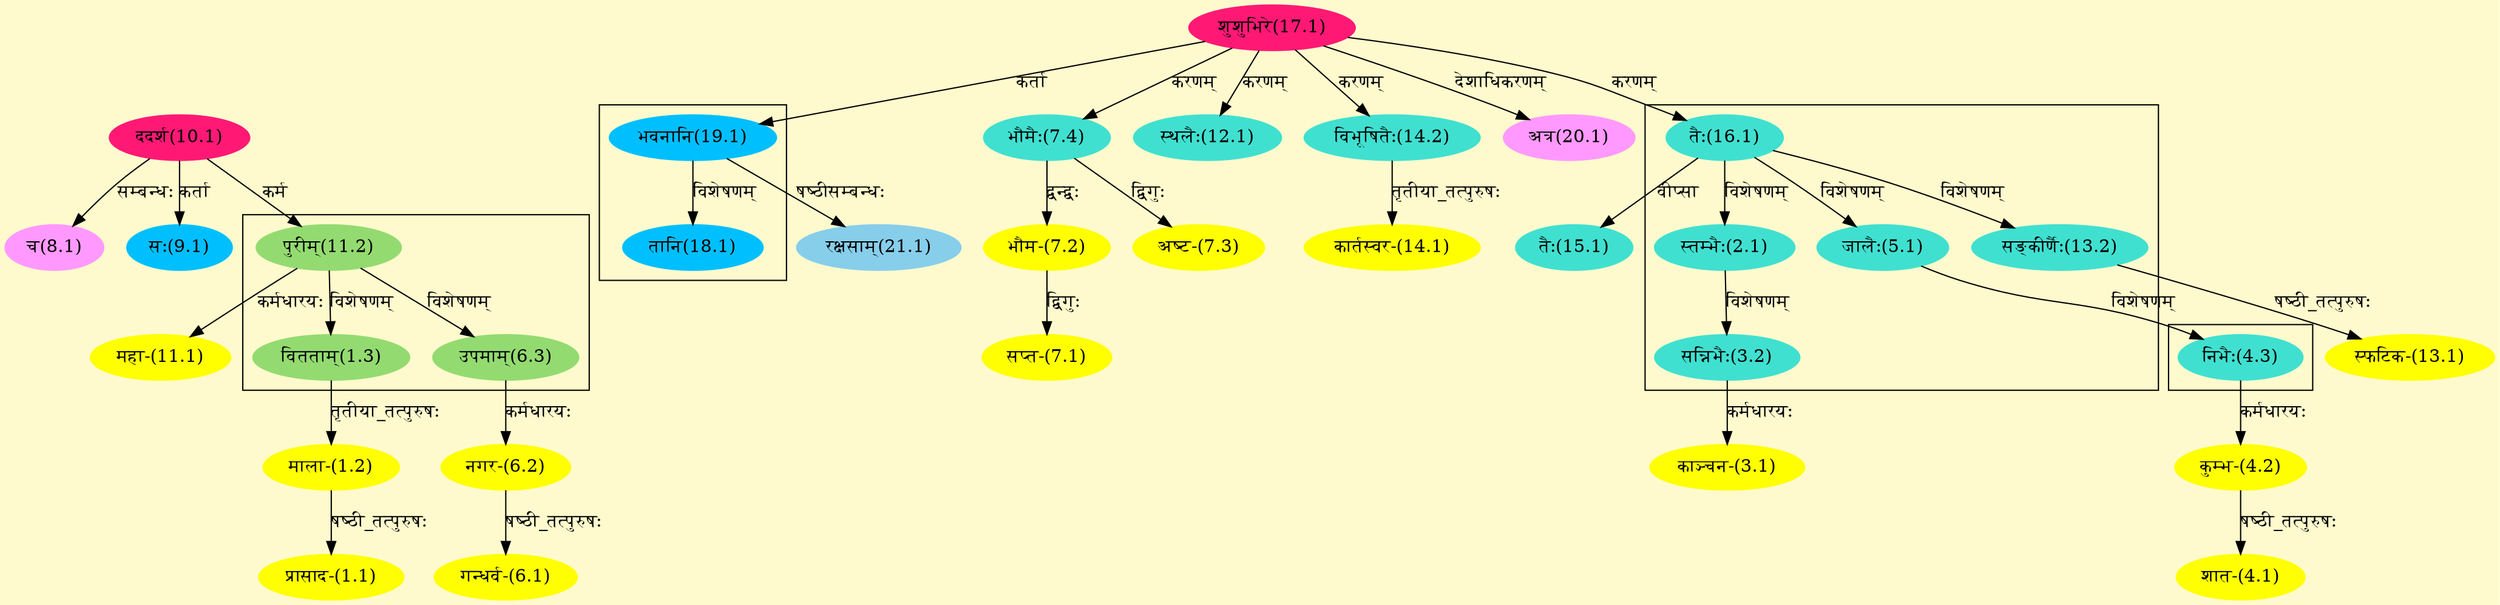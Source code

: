 digraph G{
rankdir=BT;
 compound=true;
 bgcolor="lemonchiffon1";

subgraph cluster_1{
Node1_3 [style=filled, color="#93DB70" label = "वितताम्(1.3)"]
Node11_2 [style=filled, color="#93DB70" label = "पुरीम्(11.2)"]
Node6_3 [style=filled, color="#93DB70" label = "उपमाम्(6.3)"]

}

subgraph cluster_2{
Node2_1 [style=filled, color="#40E0D0" label = "स्तम्भैः(2.1)"]
Node16_1 [style=filled, color="#40E0D0" label = "तैः(16.1)"]
Node3_2 [style=filled, color="#40E0D0" label = "सन्निभैः(3.2)"]
Node5_1 [style=filled, color="#40E0D0" label = "जालैः(5.1)"]
Node13_2 [style=filled, color="#40E0D0" label = "सङ्कीर्णैः(13.2)"]

}

subgraph cluster_3{
Node4_3 [style=filled, color="#40E0D0" label = "निभैः(4.3)"]
Node5_1 [style=filled, color="#40E0D0" label = "जालैः(5.1)"]

}

subgraph cluster_4{
Node18_1 [style=filled, color="#00BFFF" label = "तानि(18.1)"]
Node19_1 [style=filled, color="#00BFFF" label = "भवनानि(19.1)"]

}
Node1_1 [style=filled, color="#FFFF00" label = "प्रासाद-(1.1)"]
Node1_2 [style=filled, color="#FFFF00" label = "माला-(1.2)"]
Node1_3 [style=filled, color="#93DB70" label = "वितताम्(1.3)"]
Node3_1 [style=filled, color="#FFFF00" label = "काञ्चन-(3.1)"]
Node3_2 [style=filled, color="#40E0D0" label = "सन्निभैः(3.2)"]
Node4_1 [style=filled, color="#FFFF00" label = "शात-(4.1)"]
Node4_2 [style=filled, color="#FFFF00" label = "कुम्भ-(4.2)"]
Node4_3 [style=filled, color="#40E0D0" label = "निभैः(4.3)"]
Node6_1 [style=filled, color="#FFFF00" label = "गन्धर्व-(6.1)"]
Node6_2 [style=filled, color="#FFFF00" label = "नगर-(6.2)"]
Node6_3 [style=filled, color="#93DB70" label = "उपमाम्(6.3)"]
Node7_1 [style=filled, color="#FFFF00" label = "सप्त-(7.1)"]
Node7_2 [style=filled, color="#FFFF00" label = "भौम-(7.2)"]
Node7_4 [style=filled, color="#40E0D0" label = "भौमैः(7.4)"]
Node7_3 [style=filled, color="#FFFF00" label = "अष्ट-(7.3)"]
Node17_1 [style=filled, color="#FF1975" label = "शुशुभिरे(17.1)"]
Node8_1 [style=filled, color="#FF99FF" label = "च(8.1)"]
Node10_1 [style=filled, color="#FF1975" label = "ददर्श(10.1)"]
Node9_1 [style=filled, color="#00BFFF" label = "सः(9.1)"]
Node [style=filled, color="" label = "()"]
Node11_1 [style=filled, color="#FFFF00" label = "महा-(11.1)"]
Node11_2 [style=filled, color="#93DB70" label = "पुरीम्(11.2)"]
Node12_1 [style=filled, color="#40E0D0" label = "स्थलैः(12.1)"]
Node13_1 [style=filled, color="#FFFF00" label = "स्फटिक-(13.1)"]
Node13_2 [style=filled, color="#40E0D0" label = "सङ्कीर्णैः(13.2)"]
Node14_1 [style=filled, color="#FFFF00" label = "कार्तस्वर-(14.1)"]
Node14_2 [style=filled, color="#40E0D0" label = "विभूषितैः(14.2)"]
Node15_1 [style=filled, color="#40E0D0" label = "तैः(15.1)"]
Node16_1 [style=filled, color="#40E0D0" label = "तैः(16.1)"]
Node19_1 [style=filled, color="#00BFFF" label = "भवनानि(19.1)"]
Node20_1 [style=filled, color="#FF99FF" label = "अत्र(20.1)"]
Node21_1 [style=filled, color="#87CEEB" label = "रक्षसाम्(21.1)"]
/* Start of Relations section */

Node1_1 -> Node1_2 [  label="षष्ठी_तत्पुरुषः"  dir="back" ]
Node1_2 -> Node1_3 [  label="तृतीया_तत्पुरुषः"  dir="back" ]
Node1_3 -> Node11_2 [  label="विशेषणम्"  dir="back" ]
Node2_1 -> Node16_1 [  label="विशेषणम्"  dir="back" ]
Node3_1 -> Node3_2 [  label="कर्मधारयः"  dir="back" ]
Node3_2 -> Node2_1 [  label="विशेषणम्"  dir="back" ]
Node4_1 -> Node4_2 [  label="षष्ठी_तत्पुरुषः"  dir="back" ]
Node4_2 -> Node4_3 [  label="कर्मधारयः"  dir="back" ]
Node4_3 -> Node5_1 [  label="विशेषणम्"  dir="back" ]
Node5_1 -> Node16_1 [  label="विशेषणम्"  dir="back" ]
Node6_1 -> Node6_2 [  label="षष्ठी_तत्पुरुषः"  dir="back" ]
Node6_2 -> Node6_3 [  label="कर्मधारयः"  dir="back" ]
Node6_3 -> Node11_2 [  label="विशेषणम्"  dir="back" ]
Node7_1 -> Node7_2 [  label="द्विगुः"  dir="back" ]
Node7_2 -> Node7_4 [  label="द्वन्द्वः"  dir="back" ]
Node7_3 -> Node7_4 [  label="द्विगुः"  dir="back" ]
Node7_4 -> Node17_1 [  label="करणम्"  dir="back" ]
Node8_1 -> Node10_1 [  label="सम्बन्धः"  dir="back" ]
Node9_1 -> Node10_1 [  label="कर्ता"  dir="back" ]
Node11_1 -> Node11_2 [  label="कर्मधारयः"  dir="back" ]
Node11_2 -> Node10_1 [  label="कर्म"  dir="back" ]
Node12_1 -> Node17_1 [  label="करणम्"  dir="back" ]
Node13_1 -> Node13_2 [  label="षष्ठी_तत्पुरुषः"  dir="back" ]
Node13_2 -> Node16_1 [  label="विशेषणम्"  dir="back" ]
Node14_1 -> Node14_2 [  label="तृतीया_तत्पुरुषः"  dir="back" ]
Node14_2 -> Node17_1 [  label="करणम्"  dir="back" ]
Node15_1 -> Node16_1 [  label="वीप्सा"  dir="back" ]
Node16_1 -> Node17_1 [  label="करणम्"  dir="back" ]
Node18_1 -> Node19_1 [  label="विशेषणम्"  dir="back" ]
Node19_1 -> Node17_1 [  label="कर्ता"  dir="back" ]
Node20_1 -> Node17_1 [  label="देशाधिकरणम्"  dir="back" ]
Node21_1 -> Node19_1 [  label="षष्ठीसम्बन्धः"  dir="back" ]
}
